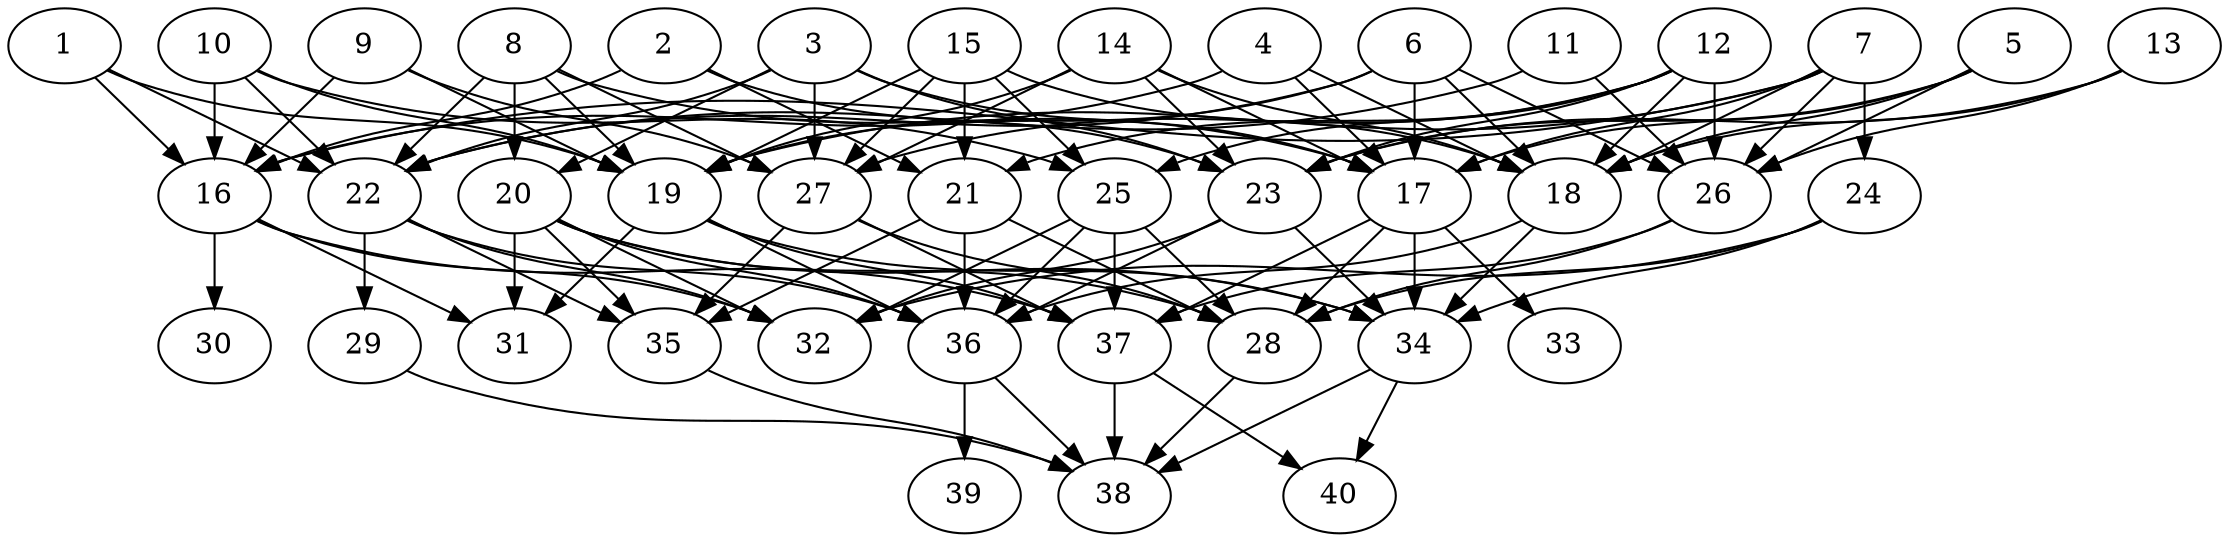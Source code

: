 // DAG automatically generated by daggen at Thu Oct  3 14:06:50 2019
// ./daggen --dot -n 40 --ccr 0.5 --fat 0.7 --regular 0.7 --density 0.6 --mindata 5242880 --maxdata 52428800 
digraph G {
  1 [size="42784768", alpha="0.08", expect_size="21392384"] 
  1 -> 16 [size ="21392384"]
  1 -> 19 [size ="21392384"]
  1 -> 22 [size ="21392384"]
  2 [size="31080448", alpha="0.18", expect_size="15540224"] 
  2 -> 16 [size ="15540224"]
  2 -> 21 [size ="15540224"]
  2 -> 23 [size ="15540224"]
  3 [size="33589248", alpha="0.12", expect_size="16794624"] 
  3 -> 17 [size ="16794624"]
  3 -> 20 [size ="16794624"]
  3 -> 22 [size ="16794624"]
  3 -> 23 [size ="16794624"]
  3 -> 27 [size ="16794624"]
  4 [size="24629248", alpha="0.01", expect_size="12314624"] 
  4 -> 16 [size ="12314624"]
  4 -> 17 [size ="12314624"]
  4 -> 18 [size ="12314624"]
  5 [size="44654592", alpha="0.01", expect_size="22327296"] 
  5 -> 17 [size ="22327296"]
  5 -> 18 [size ="22327296"]
  5 -> 23 [size ="22327296"]
  5 -> 26 [size ="22327296"]
  6 [size="72534016", alpha="0.16", expect_size="36267008"] 
  6 -> 17 [size ="36267008"]
  6 -> 18 [size ="36267008"]
  6 -> 19 [size ="36267008"]
  6 -> 22 [size ="36267008"]
  6 -> 26 [size ="36267008"]
  7 [size="66373632", alpha="0.20", expect_size="33186816"] 
  7 -> 16 [size ="33186816"]
  7 -> 17 [size ="33186816"]
  7 -> 18 [size ="33186816"]
  7 -> 19 [size ="33186816"]
  7 -> 24 [size ="33186816"]
  7 -> 26 [size ="33186816"]
  8 [size="48076800", alpha="0.10", expect_size="24038400"] 
  8 -> 17 [size ="24038400"]
  8 -> 19 [size ="24038400"]
  8 -> 20 [size ="24038400"]
  8 -> 22 [size ="24038400"]
  8 -> 27 [size ="24038400"]
  9 [size="47339520", alpha="0.18", expect_size="23669760"] 
  9 -> 16 [size ="23669760"]
  9 -> 19 [size ="23669760"]
  9 -> 27 [size ="23669760"]
  10 [size="31787008", alpha="0.20", expect_size="15893504"] 
  10 -> 16 [size ="15893504"]
  10 -> 19 [size ="15893504"]
  10 -> 22 [size ="15893504"]
  10 -> 25 [size ="15893504"]
  11 [size="38217728", alpha="0.09", expect_size="19108864"] 
  11 -> 22 [size ="19108864"]
  11 -> 26 [size ="19108864"]
  12 [size="78118912", alpha="0.15", expect_size="39059456"] 
  12 -> 18 [size ="39059456"]
  12 -> 21 [size ="39059456"]
  12 -> 23 [size ="39059456"]
  12 -> 25 [size ="39059456"]
  12 -> 26 [size ="39059456"]
  12 -> 27 [size ="39059456"]
  13 [size="66324480", alpha="0.08", expect_size="33162240"] 
  13 -> 18 [size ="33162240"]
  13 -> 23 [size ="33162240"]
  13 -> 26 [size ="33162240"]
  14 [size="28901376", alpha="0.12", expect_size="14450688"] 
  14 -> 17 [size ="14450688"]
  14 -> 18 [size ="14450688"]
  14 -> 19 [size ="14450688"]
  14 -> 23 [size ="14450688"]
  14 -> 27 [size ="14450688"]
  15 [size="35295232", alpha="0.03", expect_size="17647616"] 
  15 -> 18 [size ="17647616"]
  15 -> 19 [size ="17647616"]
  15 -> 21 [size ="17647616"]
  15 -> 25 [size ="17647616"]
  15 -> 27 [size ="17647616"]
  16 [size="37969920", alpha="0.08", expect_size="18984960"] 
  16 -> 30 [size ="18984960"]
  16 -> 31 [size ="18984960"]
  16 -> 32 [size ="18984960"]
  16 -> 37 [size ="18984960"]
  17 [size="19802112", alpha="0.11", expect_size="9901056"] 
  17 -> 28 [size ="9901056"]
  17 -> 33 [size ="9901056"]
  17 -> 34 [size ="9901056"]
  17 -> 37 [size ="9901056"]
  18 [size="17682432", alpha="0.01", expect_size="8841216"] 
  18 -> 34 [size ="8841216"]
  18 -> 36 [size ="8841216"]
  19 [size="62930944", alpha="0.14", expect_size="31465472"] 
  19 -> 31 [size ="31465472"]
  19 -> 34 [size ="31465472"]
  19 -> 36 [size ="31465472"]
  19 -> 37 [size ="31465472"]
  20 [size="51982336", alpha="0.16", expect_size="25991168"] 
  20 -> 28 [size ="25991168"]
  20 -> 31 [size ="25991168"]
  20 -> 32 [size ="25991168"]
  20 -> 34 [size ="25991168"]
  20 -> 35 [size ="25991168"]
  20 -> 36 [size ="25991168"]
  21 [size="51941376", alpha="0.05", expect_size="25970688"] 
  21 -> 28 [size ="25970688"]
  21 -> 35 [size ="25970688"]
  21 -> 36 [size ="25970688"]
  22 [size="95516672", alpha="0.18", expect_size="47758336"] 
  22 -> 29 [size ="47758336"]
  22 -> 32 [size ="47758336"]
  22 -> 35 [size ="47758336"]
  22 -> 36 [size ="47758336"]
  23 [size="71759872", alpha="0.16", expect_size="35879936"] 
  23 -> 32 [size ="35879936"]
  23 -> 34 [size ="35879936"]
  23 -> 36 [size ="35879936"]
  24 [size="16660480", alpha="0.18", expect_size="8330240"] 
  24 -> 28 [size ="8330240"]
  24 -> 32 [size ="8330240"]
  24 -> 34 [size ="8330240"]
  25 [size="74919936", alpha="0.06", expect_size="37459968"] 
  25 -> 28 [size ="37459968"]
  25 -> 32 [size ="37459968"]
  25 -> 36 [size ="37459968"]
  25 -> 37 [size ="37459968"]
  26 [size="90490880", alpha="0.08", expect_size="45245440"] 
  26 -> 28 [size ="45245440"]
  26 -> 37 [size ="45245440"]
  27 [size="33918976", alpha="0.01", expect_size="16959488"] 
  27 -> 28 [size ="16959488"]
  27 -> 35 [size ="16959488"]
  27 -> 37 [size ="16959488"]
  28 [size="87203840", alpha="0.03", expect_size="43601920"] 
  28 -> 38 [size ="43601920"]
  29 [size="91203584", alpha="0.12", expect_size="45601792"] 
  29 -> 38 [size ="45601792"]
  30 [size="60829696", alpha="0.06", expect_size="30414848"] 
  31 [size="40626176", alpha="0.05", expect_size="20313088"] 
  32 [size="62889984", alpha="0.19", expect_size="31444992"] 
  33 [size="53846016", alpha="0.05", expect_size="26923008"] 
  34 [size="36599808", alpha="0.15", expect_size="18299904"] 
  34 -> 38 [size ="18299904"]
  34 -> 40 [size ="18299904"]
  35 [size="25294848", alpha="0.10", expect_size="12647424"] 
  35 -> 38 [size ="12647424"]
  36 [size="54102016", alpha="0.11", expect_size="27051008"] 
  36 -> 38 [size ="27051008"]
  36 -> 39 [size ="27051008"]
  37 [size="90697728", alpha="0.14", expect_size="45348864"] 
  37 -> 38 [size ="45348864"]
  37 -> 40 [size ="45348864"]
  38 [size="96595968", alpha="0.18", expect_size="48297984"] 
  39 [size="15020032", alpha="0.13", expect_size="7510016"] 
  40 [size="71565312", alpha="0.18", expect_size="35782656"] 
}
